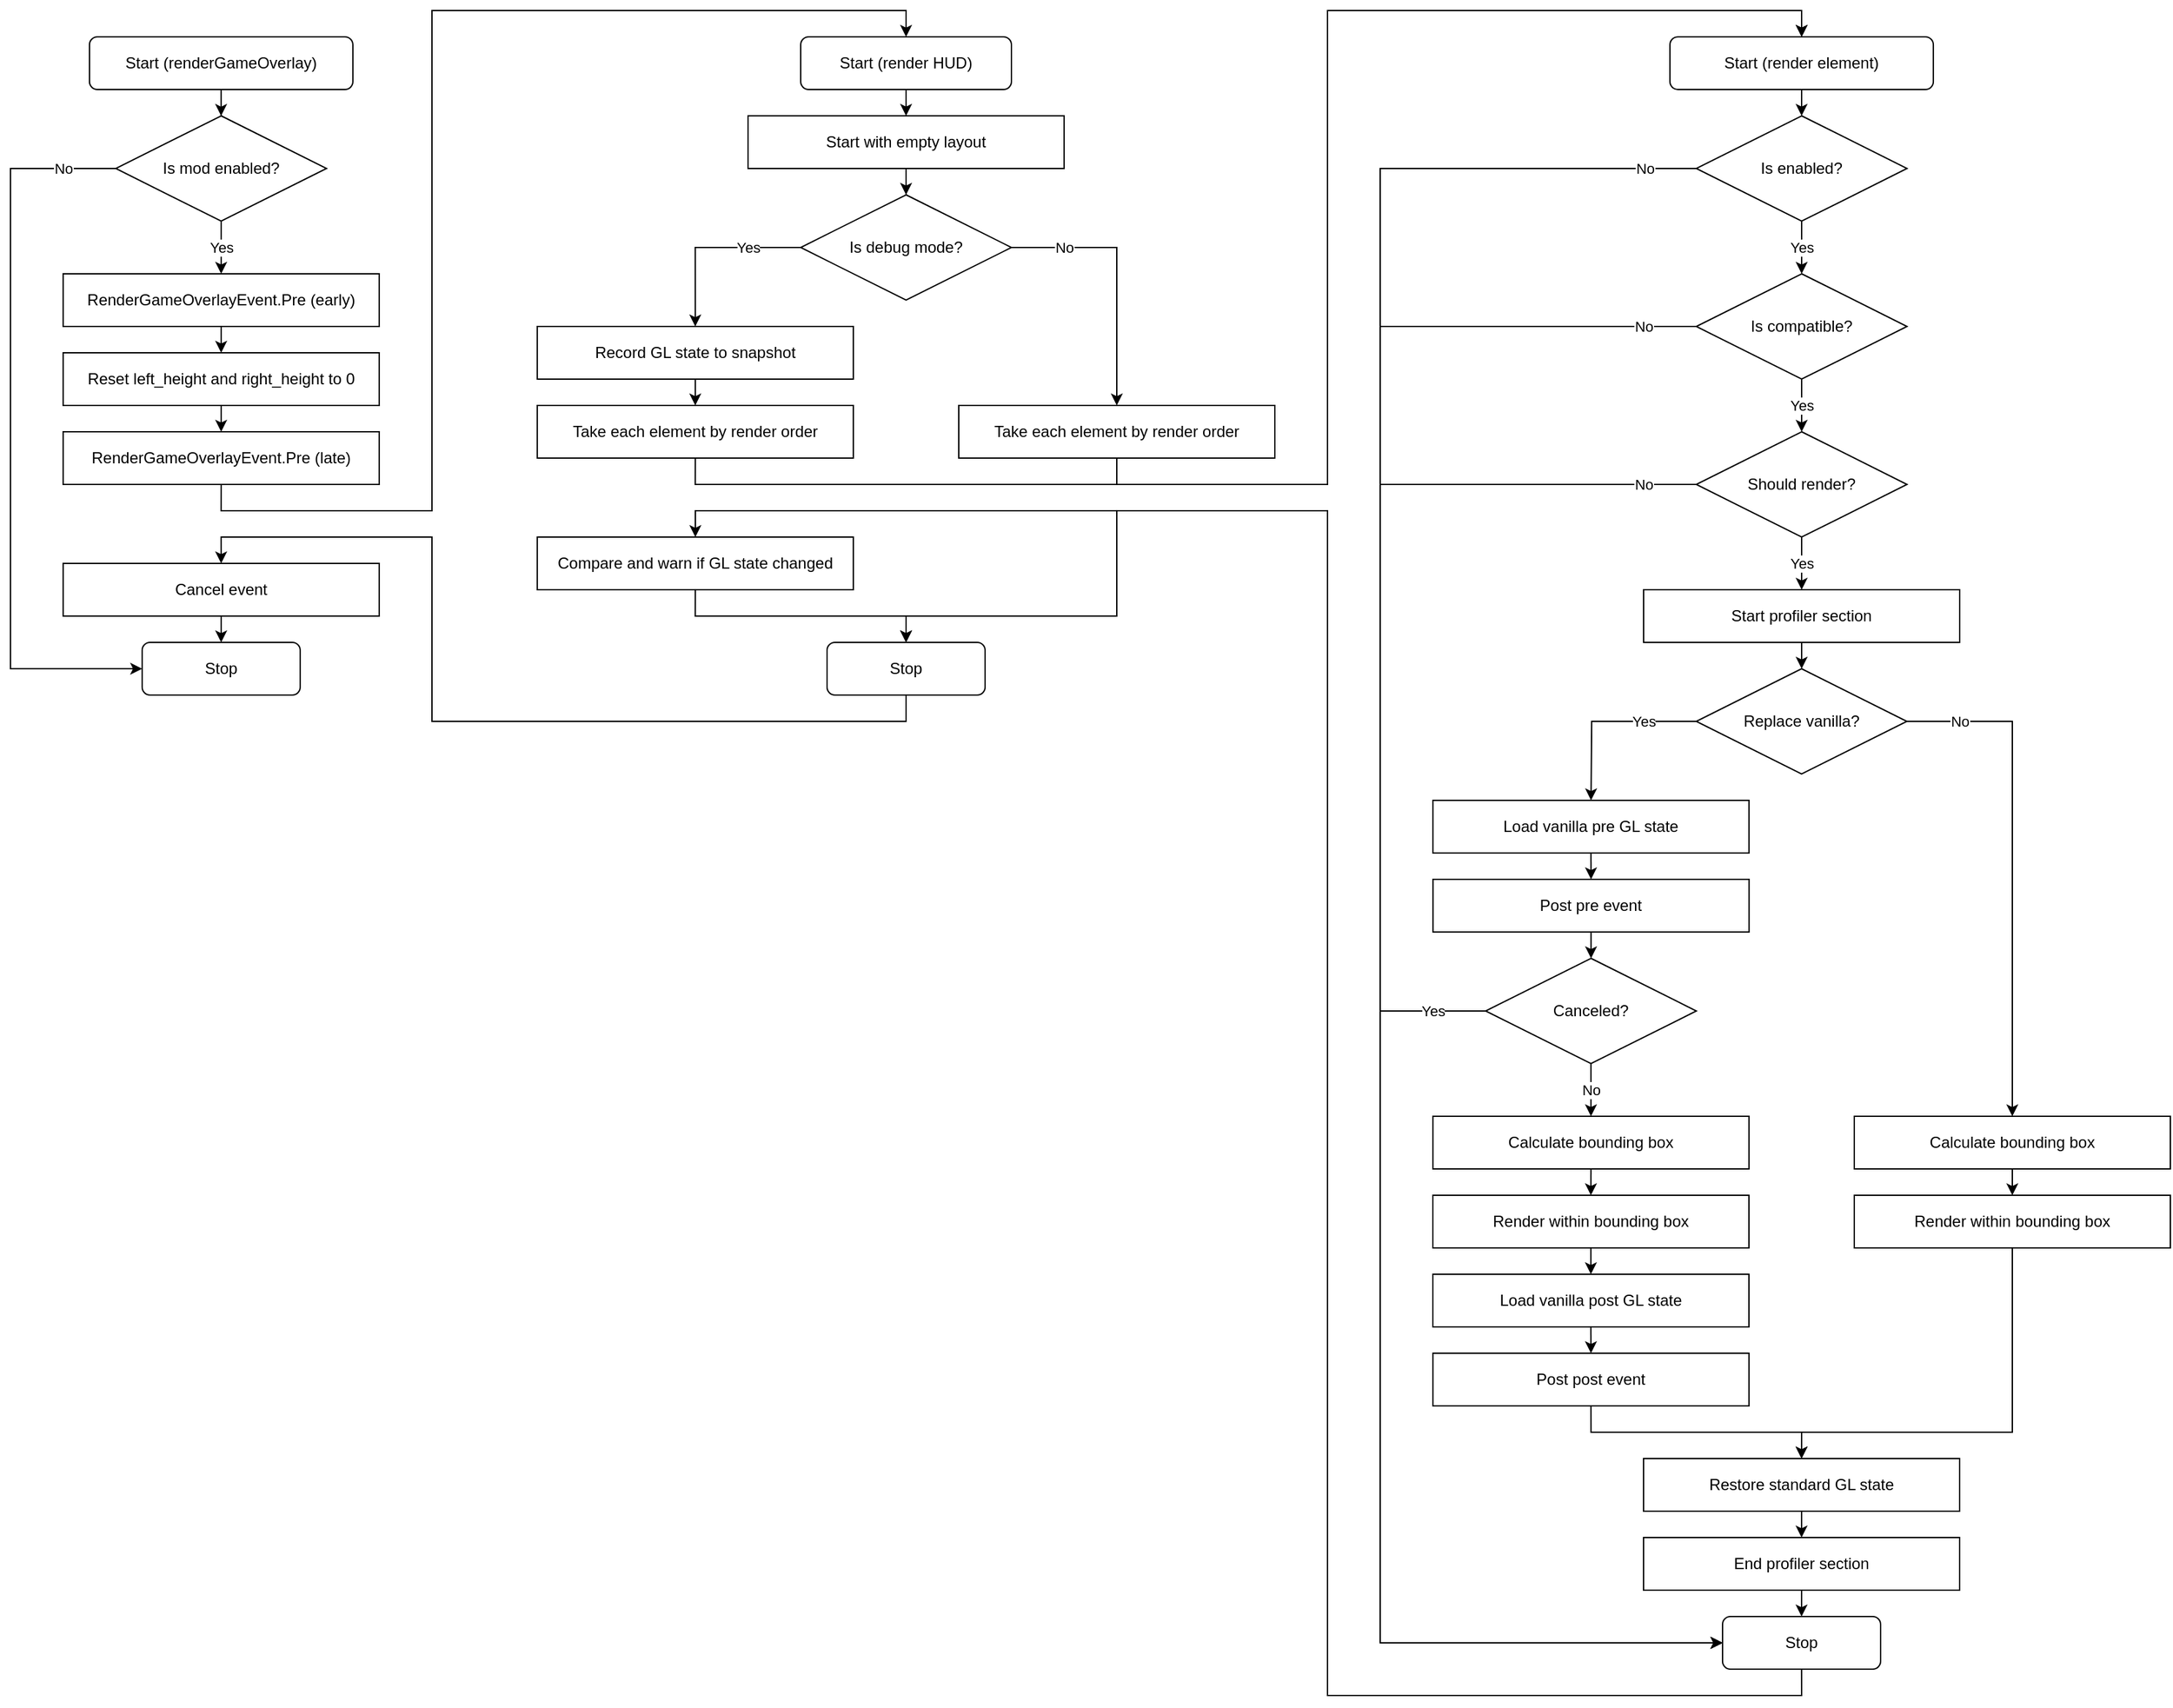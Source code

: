 <mxfile version="13.0.3" type="device"><diagram id="C5RBs43oDa-KdzZeNtuy" name="Page-1"><mxGraphModel dx="2031" dy="1174" grid="1" gridSize="10" guides="1" tooltips="1" connect="1" arrows="1" fold="1" page="1" pageScale="1" pageWidth="827" pageHeight="1169" math="0" shadow="0"><root><mxCell id="WIyWlLk6GJQsqaUBKTNV-0"/><mxCell id="WIyWlLk6GJQsqaUBKTNV-1" parent="WIyWlLk6GJQsqaUBKTNV-0"/><mxCell id="h3xZS7SSpv5sx4CQZ0RY-24" style="edgeStyle=orthogonalEdgeStyle;rounded=0;orthogonalLoop=1;jettySize=auto;html=1;exitX=0.5;exitY=1;exitDx=0;exitDy=0;entryX=0.5;entryY=0;entryDx=0;entryDy=0;" edge="1" parent="WIyWlLk6GJQsqaUBKTNV-1" source="h3xZS7SSpv5sx4CQZ0RY-1" target="h3xZS7SSpv5sx4CQZ0RY-2"><mxGeometry relative="1" as="geometry"/></mxCell><mxCell id="h3xZS7SSpv5sx4CQZ0RY-1" value="RenderGameOverlayEvent.Pre (early)" style="rounded=0;whiteSpace=wrap;html=1;" vertex="1" parent="WIyWlLk6GJQsqaUBKTNV-1"><mxGeometry x="79.94" y="240" width="240" height="40" as="geometry"/></mxCell><mxCell id="h3xZS7SSpv5sx4CQZ0RY-25" style="edgeStyle=orthogonalEdgeStyle;rounded=0;orthogonalLoop=1;jettySize=auto;html=1;exitX=0.5;exitY=1;exitDx=0;exitDy=0;entryX=0.5;entryY=0;entryDx=0;entryDy=0;" edge="1" parent="WIyWlLk6GJQsqaUBKTNV-1" source="h3xZS7SSpv5sx4CQZ0RY-2" target="h3xZS7SSpv5sx4CQZ0RY-3"><mxGeometry relative="1" as="geometry"/></mxCell><mxCell id="h3xZS7SSpv5sx4CQZ0RY-2" value="Reset left_height and right_height to 0" style="rounded=0;whiteSpace=wrap;html=1;" vertex="1" parent="WIyWlLk6GJQsqaUBKTNV-1"><mxGeometry x="79.94" y="300" width="240" height="40" as="geometry"/></mxCell><mxCell id="h3xZS7SSpv5sx4CQZ0RY-48" style="edgeStyle=orthogonalEdgeStyle;rounded=0;orthogonalLoop=1;jettySize=auto;html=1;exitX=0.5;exitY=1;exitDx=0;exitDy=0;entryX=0.5;entryY=0;entryDx=0;entryDy=0;" edge="1" parent="WIyWlLk6GJQsqaUBKTNV-1" source="h3xZS7SSpv5sx4CQZ0RY-3" target="h3xZS7SSpv5sx4CQZ0RY-45"><mxGeometry relative="1" as="geometry"><Array as="points"><mxPoint x="200" y="420"/><mxPoint x="360" y="420"/><mxPoint x="360" y="40"/><mxPoint x="720" y="40"/></Array></mxGeometry></mxCell><mxCell id="h3xZS7SSpv5sx4CQZ0RY-3" value="RenderGameOverlayEvent.Pre (late)" style="rounded=0;whiteSpace=wrap;html=1;" vertex="1" parent="WIyWlLk6GJQsqaUBKTNV-1"><mxGeometry x="79.94" y="360" width="240" height="40" as="geometry"/></mxCell><mxCell id="h3xZS7SSpv5sx4CQZ0RY-39" style="edgeStyle=orthogonalEdgeStyle;rounded=0;orthogonalLoop=1;jettySize=auto;html=1;exitX=0.5;exitY=1;exitDx=0;exitDy=0;entryX=0.5;entryY=0;entryDx=0;entryDy=0;" edge="1" parent="WIyWlLk6GJQsqaUBKTNV-1" source="h3xZS7SSpv5sx4CQZ0RY-5" target="h3xZS7SSpv5sx4CQZ0RY-7"><mxGeometry relative="1" as="geometry"/></mxCell><mxCell id="h3xZS7SSpv5sx4CQZ0RY-5" value="Cancel event" style="rounded=0;whiteSpace=wrap;html=1;" vertex="1" parent="WIyWlLk6GJQsqaUBKTNV-1"><mxGeometry x="79.94" y="460" width="240" height="40" as="geometry"/></mxCell><mxCell id="h3xZS7SSpv5sx4CQZ0RY-7" value="Stop" style="rounded=1;whiteSpace=wrap;html=1;" vertex="1" parent="WIyWlLk6GJQsqaUBKTNV-1"><mxGeometry x="139.94" y="520" width="120" height="40" as="geometry"/></mxCell><mxCell id="h3xZS7SSpv5sx4CQZ0RY-18" value="" style="edgeStyle=orthogonalEdgeStyle;rounded=0;orthogonalLoop=1;jettySize=auto;html=1;" edge="1" parent="WIyWlLk6GJQsqaUBKTNV-1" source="h3xZS7SSpv5sx4CQZ0RY-8" target="h3xZS7SSpv5sx4CQZ0RY-17"><mxGeometry relative="1" as="geometry"/></mxCell><mxCell id="h3xZS7SSpv5sx4CQZ0RY-8" value="Start (renderGameOverlay)" style="rounded=1;whiteSpace=wrap;html=1;" vertex="1" parent="WIyWlLk6GJQsqaUBKTNV-1"><mxGeometry x="99.94" y="60" width="200" height="40" as="geometry"/></mxCell><mxCell id="h3xZS7SSpv5sx4CQZ0RY-23" value="Yes" style="edgeStyle=orthogonalEdgeStyle;rounded=0;orthogonalLoop=1;jettySize=auto;html=1;exitX=0.5;exitY=1;exitDx=0;exitDy=0;entryX=0.5;entryY=0;entryDx=0;entryDy=0;" edge="1" parent="WIyWlLk6GJQsqaUBKTNV-1" source="h3xZS7SSpv5sx4CQZ0RY-17" target="h3xZS7SSpv5sx4CQZ0RY-1"><mxGeometry relative="1" as="geometry"/></mxCell><mxCell id="h3xZS7SSpv5sx4CQZ0RY-38" value="No" style="edgeStyle=orthogonalEdgeStyle;rounded=0;orthogonalLoop=1;jettySize=auto;html=1;exitX=0;exitY=0.5;exitDx=0;exitDy=0;entryX=0;entryY=0.5;entryDx=0;entryDy=0;" edge="1" parent="WIyWlLk6GJQsqaUBKTNV-1" source="h3xZS7SSpv5sx4CQZ0RY-17" target="h3xZS7SSpv5sx4CQZ0RY-7"><mxGeometry x="-0.857" relative="1" as="geometry"><Array as="points"><mxPoint x="39.94" y="160"/><mxPoint x="39.94" y="540"/></Array><mxPoint as="offset"/></mxGeometry></mxCell><mxCell id="h3xZS7SSpv5sx4CQZ0RY-17" value="Is mod enabled?" style="rhombus;whiteSpace=wrap;html=1;" vertex="1" parent="WIyWlLk6GJQsqaUBKTNV-1"><mxGeometry x="119.94" y="120" width="160" height="80" as="geometry"/></mxCell><mxCell id="h3xZS7SSpv5sx4CQZ0RY-65" style="edgeStyle=orthogonalEdgeStyle;rounded=0;orthogonalLoop=1;jettySize=auto;html=1;exitX=0.5;exitY=1;exitDx=0;exitDy=0;" edge="1" parent="WIyWlLk6GJQsqaUBKTNV-1" source="h3xZS7SSpv5sx4CQZ0RY-45" target="h3xZS7SSpv5sx4CQZ0RY-51"><mxGeometry relative="1" as="geometry"/></mxCell><mxCell id="h3xZS7SSpv5sx4CQZ0RY-45" value="Start (render HUD)" style="rounded=1;whiteSpace=wrap;html=1;" vertex="1" parent="WIyWlLk6GJQsqaUBKTNV-1"><mxGeometry x="640" y="60" width="160" height="40" as="geometry"/></mxCell><mxCell id="h3xZS7SSpv5sx4CQZ0RY-63" value="" style="edgeStyle=orthogonalEdgeStyle;rounded=0;orthogonalLoop=1;jettySize=auto;html=1;" edge="1" parent="WIyWlLk6GJQsqaUBKTNV-1" source="h3xZS7SSpv5sx4CQZ0RY-51" target="h3xZS7SSpv5sx4CQZ0RY-53"><mxGeometry relative="1" as="geometry"/></mxCell><mxCell id="h3xZS7SSpv5sx4CQZ0RY-51" value="Start with empty layout" style="rounded=0;whiteSpace=wrap;html=1;" vertex="1" parent="WIyWlLk6GJQsqaUBKTNV-1"><mxGeometry x="600" y="120" width="240" height="40" as="geometry"/></mxCell><mxCell id="h3xZS7SSpv5sx4CQZ0RY-57" value="Yes" style="edgeStyle=orthogonalEdgeStyle;rounded=0;orthogonalLoop=1;jettySize=auto;html=1;exitX=0;exitY=0.5;exitDx=0;exitDy=0;entryX=0.5;entryY=0;entryDx=0;entryDy=0;" edge="1" parent="WIyWlLk6GJQsqaUBKTNV-1" source="h3xZS7SSpv5sx4CQZ0RY-53" target="h3xZS7SSpv5sx4CQZ0RY-56"><mxGeometry x="-0.429" relative="1" as="geometry"><mxPoint as="offset"/></mxGeometry></mxCell><mxCell id="h3xZS7SSpv5sx4CQZ0RY-172" value="No" style="edgeStyle=orthogonalEdgeStyle;rounded=0;orthogonalLoop=1;jettySize=auto;html=1;exitX=1;exitY=0.5;exitDx=0;exitDy=0;" edge="1" parent="WIyWlLk6GJQsqaUBKTNV-1" source="h3xZS7SSpv5sx4CQZ0RY-53" target="h3xZS7SSpv5sx4CQZ0RY-163"><mxGeometry x="-0.6" relative="1" as="geometry"><mxPoint as="offset"/></mxGeometry></mxCell><mxCell id="h3xZS7SSpv5sx4CQZ0RY-53" value="Is debug mode?" style="rhombus;whiteSpace=wrap;html=1;" vertex="1" parent="WIyWlLk6GJQsqaUBKTNV-1"><mxGeometry x="640" y="180" width="160" height="80" as="geometry"/></mxCell><mxCell id="h3xZS7SSpv5sx4CQZ0RY-62" style="edgeStyle=orthogonalEdgeStyle;rounded=0;orthogonalLoop=1;jettySize=auto;html=1;exitX=0.5;exitY=1;exitDx=0;exitDy=0;entryX=0.5;entryY=0;entryDx=0;entryDy=0;" edge="1" parent="WIyWlLk6GJQsqaUBKTNV-1" source="h3xZS7SSpv5sx4CQZ0RY-56" target="h3xZS7SSpv5sx4CQZ0RY-59"><mxGeometry relative="1" as="geometry"/></mxCell><mxCell id="h3xZS7SSpv5sx4CQZ0RY-56" value="Record GL state to snapshot" style="rounded=0;whiteSpace=wrap;html=1;" vertex="1" parent="WIyWlLk6GJQsqaUBKTNV-1"><mxGeometry x="439.94" y="280" width="240" height="40" as="geometry"/></mxCell><mxCell id="h3xZS7SSpv5sx4CQZ0RY-91" style="edgeStyle=orthogonalEdgeStyle;rounded=0;orthogonalLoop=1;jettySize=auto;html=1;exitX=0.5;exitY=1;exitDx=0;exitDy=0;entryX=0.5;entryY=0;entryDx=0;entryDy=0;" edge="1" parent="WIyWlLk6GJQsqaUBKTNV-1" source="h3xZS7SSpv5sx4CQZ0RY-59" target="h3xZS7SSpv5sx4CQZ0RY-85"><mxGeometry relative="1" as="geometry"><Array as="points"><mxPoint x="560" y="400"/><mxPoint x="1040" y="400"/><mxPoint x="1040" y="40"/><mxPoint x="1400" y="40"/></Array></mxGeometry></mxCell><mxCell id="h3xZS7SSpv5sx4CQZ0RY-59" value="Take each element by render order" style="rounded=0;whiteSpace=wrap;html=1;" vertex="1" parent="WIyWlLk6GJQsqaUBKTNV-1"><mxGeometry x="439.94" y="340" width="240" height="40" as="geometry"/></mxCell><mxCell id="h3xZS7SSpv5sx4CQZ0RY-81" style="edgeStyle=orthogonalEdgeStyle;rounded=0;orthogonalLoop=1;jettySize=auto;html=1;exitX=0.5;exitY=1;exitDx=0;exitDy=0;entryX=0.5;entryY=0;entryDx=0;entryDy=0;" edge="1" parent="WIyWlLk6GJQsqaUBKTNV-1" source="h3xZS7SSpv5sx4CQZ0RY-77" target="h3xZS7SSpv5sx4CQZ0RY-78"><mxGeometry relative="1" as="geometry"><Array as="points"><mxPoint x="560" y="500"/><mxPoint x="720" y="500"/></Array></mxGeometry></mxCell><mxCell id="h3xZS7SSpv5sx4CQZ0RY-77" value="Compare and warn if GL state changed" style="rounded=0;whiteSpace=wrap;html=1;" vertex="1" parent="WIyWlLk6GJQsqaUBKTNV-1"><mxGeometry x="439.94" y="440" width="240" height="40" as="geometry"/></mxCell><mxCell id="h3xZS7SSpv5sx4CQZ0RY-83" style="edgeStyle=orthogonalEdgeStyle;rounded=0;orthogonalLoop=1;jettySize=auto;html=1;exitX=0.5;exitY=1;exitDx=0;exitDy=0;entryX=0.5;entryY=0;entryDx=0;entryDy=0;" edge="1" parent="WIyWlLk6GJQsqaUBKTNV-1" source="h3xZS7SSpv5sx4CQZ0RY-78" target="h3xZS7SSpv5sx4CQZ0RY-5"><mxGeometry relative="1" as="geometry"><Array as="points"><mxPoint x="720" y="580"/><mxPoint x="360" y="580"/><mxPoint x="360" y="440"/><mxPoint x="200" y="440"/></Array></mxGeometry></mxCell><mxCell id="h3xZS7SSpv5sx4CQZ0RY-78" value="Stop" style="rounded=1;whiteSpace=wrap;html=1;" vertex="1" parent="WIyWlLk6GJQsqaUBKTNV-1"><mxGeometry x="660" y="520" width="120" height="40" as="geometry"/></mxCell><mxCell id="h3xZS7SSpv5sx4CQZ0RY-89" value="" style="edgeStyle=orthogonalEdgeStyle;rounded=0;orthogonalLoop=1;jettySize=auto;html=1;" edge="1" parent="WIyWlLk6GJQsqaUBKTNV-1" source="h3xZS7SSpv5sx4CQZ0RY-85"><mxGeometry relative="1" as="geometry"><mxPoint x="1399.971" y="120" as="targetPoint"/></mxGeometry></mxCell><mxCell id="h3xZS7SSpv5sx4CQZ0RY-85" value="Start (render element)" style="rounded=1;whiteSpace=wrap;html=1;" vertex="1" parent="WIyWlLk6GJQsqaUBKTNV-1"><mxGeometry x="1300.03" y="60" width="200" height="40" as="geometry"/></mxCell><mxCell id="h3xZS7SSpv5sx4CQZ0RY-94" value="Yes" style="edgeStyle=orthogonalEdgeStyle;rounded=0;orthogonalLoop=1;jettySize=auto;html=1;exitX=0.5;exitY=1;exitDx=0;exitDy=0;entryX=0.5;entryY=0;entryDx=0;entryDy=0;" edge="1" parent="WIyWlLk6GJQsqaUBKTNV-1" source="h3xZS7SSpv5sx4CQZ0RY-92" target="h3xZS7SSpv5sx4CQZ0RY-93"><mxGeometry relative="1" as="geometry"/></mxCell><mxCell id="h3xZS7SSpv5sx4CQZ0RY-97" value="No" style="edgeStyle=orthogonalEdgeStyle;rounded=0;orthogonalLoop=1;jettySize=auto;html=1;exitX=0;exitY=0.5;exitDx=0;exitDy=0;entryX=0;entryY=0.5;entryDx=0;entryDy=0;" edge="1" parent="WIyWlLk6GJQsqaUBKTNV-1" source="h3xZS7SSpv5sx4CQZ0RY-92" target="h3xZS7SSpv5sx4CQZ0RY-95"><mxGeometry x="-0.951" relative="1" as="geometry"><Array as="points"><mxPoint x="1080" y="160"/><mxPoint x="1080" y="1280"/></Array><mxPoint as="offset"/></mxGeometry></mxCell><mxCell id="h3xZS7SSpv5sx4CQZ0RY-92" value="Is enabled?" style="rhombus;whiteSpace=wrap;html=1;" vertex="1" parent="WIyWlLk6GJQsqaUBKTNV-1"><mxGeometry x="1320.03" y="120" width="160" height="80" as="geometry"/></mxCell><mxCell id="h3xZS7SSpv5sx4CQZ0RY-98" value="No" style="edgeStyle=orthogonalEdgeStyle;rounded=0;orthogonalLoop=1;jettySize=auto;html=1;exitX=0;exitY=0.5;exitDx=0;exitDy=0;entryX=0;entryY=0.5;entryDx=0;entryDy=0;" edge="1" parent="WIyWlLk6GJQsqaUBKTNV-1" source="h3xZS7SSpv5sx4CQZ0RY-93" target="h3xZS7SSpv5sx4CQZ0RY-95"><mxGeometry x="-0.947" relative="1" as="geometry"><Array as="points"><mxPoint x="1080" y="280"/><mxPoint x="1080" y="1280"/></Array><mxPoint as="offset"/></mxGeometry></mxCell><mxCell id="h3xZS7SSpv5sx4CQZ0RY-101" value="Yes" style="edgeStyle=orthogonalEdgeStyle;rounded=0;orthogonalLoop=1;jettySize=auto;html=1;exitX=0.5;exitY=1;exitDx=0;exitDy=0;" edge="1" parent="WIyWlLk6GJQsqaUBKTNV-1" source="h3xZS7SSpv5sx4CQZ0RY-93" target="h3xZS7SSpv5sx4CQZ0RY-99"><mxGeometry relative="1" as="geometry"/></mxCell><mxCell id="h3xZS7SSpv5sx4CQZ0RY-93" value="Is compatible?" style="rhombus;whiteSpace=wrap;html=1;" vertex="1" parent="WIyWlLk6GJQsqaUBKTNV-1"><mxGeometry x="1320.03" y="240" width="160" height="80" as="geometry"/></mxCell><mxCell id="h3xZS7SSpv5sx4CQZ0RY-115" style="edgeStyle=orthogonalEdgeStyle;rounded=0;orthogonalLoop=1;jettySize=auto;html=1;exitX=0.5;exitY=1;exitDx=0;exitDy=0;entryX=0.5;entryY=0;entryDx=0;entryDy=0;" edge="1" parent="WIyWlLk6GJQsqaUBKTNV-1" source="h3xZS7SSpv5sx4CQZ0RY-95"><mxGeometry relative="1" as="geometry"><mxPoint x="560" y="440.0" as="targetPoint"/><Array as="points"><mxPoint x="1400" y="1320"/><mxPoint x="1040" y="1320"/><mxPoint x="1040" y="420"/><mxPoint x="560" y="420"/></Array></mxGeometry></mxCell><mxCell id="h3xZS7SSpv5sx4CQZ0RY-165" style="edgeStyle=orthogonalEdgeStyle;rounded=0;orthogonalLoop=1;jettySize=auto;html=1;exitX=0.5;exitY=1;exitDx=0;exitDy=0;entryX=0.5;entryY=0;entryDx=0;entryDy=0;" edge="1" parent="WIyWlLk6GJQsqaUBKTNV-1" source="h3xZS7SSpv5sx4CQZ0RY-95" target="h3xZS7SSpv5sx4CQZ0RY-78"><mxGeometry relative="1" as="geometry"><mxPoint x="880" y="440.0" as="targetPoint"/><Array as="points"><mxPoint x="1400" y="1320"/><mxPoint x="1040" y="1320"/><mxPoint x="1040" y="420"/><mxPoint x="880" y="420"/><mxPoint x="880" y="500"/><mxPoint x="720" y="500"/></Array></mxGeometry></mxCell><mxCell id="h3xZS7SSpv5sx4CQZ0RY-95" value="Stop" style="rounded=1;whiteSpace=wrap;html=1;" vertex="1" parent="WIyWlLk6GJQsqaUBKTNV-1"><mxGeometry x="1339.97" y="1260" width="120" height="40" as="geometry"/></mxCell><mxCell id="h3xZS7SSpv5sx4CQZ0RY-102" value="No" style="edgeStyle=orthogonalEdgeStyle;rounded=0;orthogonalLoop=1;jettySize=auto;html=1;exitX=0;exitY=0.5;exitDx=0;exitDy=0;entryX=0;entryY=0.5;entryDx=0;entryDy=0;" edge="1" parent="WIyWlLk6GJQsqaUBKTNV-1" source="h3xZS7SSpv5sx4CQZ0RY-99" target="h3xZS7SSpv5sx4CQZ0RY-95"><mxGeometry x="-0.942" relative="1" as="geometry"><Array as="points"><mxPoint x="1080" y="400"/><mxPoint x="1080" y="1280"/></Array><mxPoint as="offset"/></mxGeometry></mxCell><mxCell id="h3xZS7SSpv5sx4CQZ0RY-110" value="Yes" style="edgeStyle=orthogonalEdgeStyle;rounded=0;orthogonalLoop=1;jettySize=auto;html=1;exitX=0.5;exitY=1;exitDx=0;exitDy=0;" edge="1" parent="WIyWlLk6GJQsqaUBKTNV-1" source="h3xZS7SSpv5sx4CQZ0RY-99" target="h3xZS7SSpv5sx4CQZ0RY-108"><mxGeometry relative="1" as="geometry"/></mxCell><mxCell id="h3xZS7SSpv5sx4CQZ0RY-99" value="Should render?" style="rhombus;whiteSpace=wrap;html=1;" vertex="1" parent="WIyWlLk6GJQsqaUBKTNV-1"><mxGeometry x="1320.03" y="360" width="160" height="80" as="geometry"/></mxCell><mxCell id="h3xZS7SSpv5sx4CQZ0RY-125" style="edgeStyle=orthogonalEdgeStyle;rounded=0;orthogonalLoop=1;jettySize=auto;html=1;exitX=0.5;exitY=1;exitDx=0;exitDy=0;entryX=0.5;entryY=0;entryDx=0;entryDy=0;" edge="1" parent="WIyWlLk6GJQsqaUBKTNV-1" source="h3xZS7SSpv5sx4CQZ0RY-108"><mxGeometry relative="1" as="geometry"><mxPoint x="1400.03" y="540" as="targetPoint"/></mxGeometry></mxCell><mxCell id="h3xZS7SSpv5sx4CQZ0RY-108" value="Start profiler section" style="rounded=0;whiteSpace=wrap;html=1;" vertex="1" parent="WIyWlLk6GJQsqaUBKTNV-1"><mxGeometry x="1280.03" y="480" width="240" height="40" as="geometry"/></mxCell><mxCell id="h3xZS7SSpv5sx4CQZ0RY-111" style="edgeStyle=orthogonalEdgeStyle;rounded=0;orthogonalLoop=1;jettySize=auto;html=1;exitX=0.5;exitY=1;exitDx=0;exitDy=0;entryX=0.5;entryY=0;entryDx=0;entryDy=0;" edge="1" parent="WIyWlLk6GJQsqaUBKTNV-1" source="h3xZS7SSpv5sx4CQZ0RY-109" target="h3xZS7SSpv5sx4CQZ0RY-95"><mxGeometry relative="1" as="geometry"/></mxCell><mxCell id="h3xZS7SSpv5sx4CQZ0RY-109" value="End profiler section" style="rounded=0;whiteSpace=wrap;html=1;" vertex="1" parent="WIyWlLk6GJQsqaUBKTNV-1"><mxGeometry x="1279.97" y="1200" width="240" height="40" as="geometry"/></mxCell><mxCell id="h3xZS7SSpv5sx4CQZ0RY-130" value="Yes" style="edgeStyle=orthogonalEdgeStyle;rounded=0;orthogonalLoop=1;jettySize=auto;html=1;exitX=0;exitY=0.5;exitDx=0;exitDy=0;" edge="1" parent="WIyWlLk6GJQsqaUBKTNV-1" source="h3xZS7SSpv5sx4CQZ0RY-126"><mxGeometry x="-0.428" relative="1" as="geometry"><mxPoint x="1240.1" y="640" as="targetPoint"/><mxPoint as="offset"/></mxGeometry></mxCell><mxCell id="h3xZS7SSpv5sx4CQZ0RY-154" value="No" style="edgeStyle=orthogonalEdgeStyle;rounded=0;orthogonalLoop=1;jettySize=auto;html=1;exitX=1;exitY=0.5;exitDx=0;exitDy=0;entryX=0.5;entryY=0;entryDx=0;entryDy=0;" edge="1" parent="WIyWlLk6GJQsqaUBKTNV-1" source="h3xZS7SSpv5sx4CQZ0RY-126" target="h3xZS7SSpv5sx4CQZ0RY-152"><mxGeometry x="-0.789" relative="1" as="geometry"><mxPoint as="offset"/></mxGeometry></mxCell><mxCell id="h3xZS7SSpv5sx4CQZ0RY-126" value="Replace vanilla?" style="rhombus;whiteSpace=wrap;html=1;" vertex="1" parent="WIyWlLk6GJQsqaUBKTNV-1"><mxGeometry x="1320" y="540" width="159.94" height="80" as="geometry"/></mxCell><mxCell id="h3xZS7SSpv5sx4CQZ0RY-134" style="edgeStyle=orthogonalEdgeStyle;rounded=0;orthogonalLoop=1;jettySize=auto;html=1;exitX=0.5;exitY=1;exitDx=0;exitDy=0;entryX=0.5;entryY=0;entryDx=0;entryDy=0;" edge="1" parent="WIyWlLk6GJQsqaUBKTNV-1" source="h3xZS7SSpv5sx4CQZ0RY-129" target="h3xZS7SSpv5sx4CQZ0RY-133"><mxGeometry relative="1" as="geometry"/></mxCell><mxCell id="h3xZS7SSpv5sx4CQZ0RY-129" value="Load vanilla pre GL state" style="rounded=0;whiteSpace=wrap;html=1;" vertex="1" parent="WIyWlLk6GJQsqaUBKTNV-1"><mxGeometry x="1120.06" y="640" width="240" height="40" as="geometry"/></mxCell><mxCell id="h3xZS7SSpv5sx4CQZ0RY-136" style="edgeStyle=orthogonalEdgeStyle;rounded=0;orthogonalLoop=1;jettySize=auto;html=1;exitX=0.5;exitY=1;exitDx=0;exitDy=0;entryX=0.5;entryY=0;entryDx=0;entryDy=0;" edge="1" parent="WIyWlLk6GJQsqaUBKTNV-1" source="h3xZS7SSpv5sx4CQZ0RY-133"><mxGeometry relative="1" as="geometry"><mxPoint x="1240.12" y="760" as="targetPoint"/></mxGeometry></mxCell><mxCell id="h3xZS7SSpv5sx4CQZ0RY-133" value="Post pre event" style="rounded=0;whiteSpace=wrap;html=1;" vertex="1" parent="WIyWlLk6GJQsqaUBKTNV-1"><mxGeometry x="1120.12" y="700" width="240" height="40" as="geometry"/></mxCell><mxCell id="h3xZS7SSpv5sx4CQZ0RY-138" value="Yes" style="edgeStyle=orthogonalEdgeStyle;rounded=0;orthogonalLoop=1;jettySize=auto;html=1;exitX=0;exitY=0.5;exitDx=0;exitDy=0;entryX=0;entryY=0.5;entryDx=0;entryDy=0;" edge="1" parent="WIyWlLk6GJQsqaUBKTNV-1" source="h3xZS7SSpv5sx4CQZ0RY-137" target="h3xZS7SSpv5sx4CQZ0RY-95"><mxGeometry x="-0.902" relative="1" as="geometry"><Array as="points"><mxPoint x="1080" y="800"/><mxPoint x="1080" y="1280"/></Array><mxPoint as="offset"/></mxGeometry></mxCell><mxCell id="h3xZS7SSpv5sx4CQZ0RY-140" value="No" style="edgeStyle=orthogonalEdgeStyle;rounded=0;orthogonalLoop=1;jettySize=auto;html=1;exitX=0.5;exitY=1;exitDx=0;exitDy=0;entryX=0.5;entryY=0;entryDx=0;entryDy=0;" edge="1" parent="WIyWlLk6GJQsqaUBKTNV-1" source="h3xZS7SSpv5sx4CQZ0RY-137" target="h3xZS7SSpv5sx4CQZ0RY-157"><mxGeometry relative="1" as="geometry"><mxPoint x="1240" y="860" as="targetPoint"/></mxGeometry></mxCell><mxCell id="h3xZS7SSpv5sx4CQZ0RY-137" value="Canceled?" style="rhombus;whiteSpace=wrap;html=1;" vertex="1" parent="WIyWlLk6GJQsqaUBKTNV-1"><mxGeometry x="1160.06" y="760" width="160" height="80" as="geometry"/></mxCell><mxCell id="h3xZS7SSpv5sx4CQZ0RY-142" style="edgeStyle=orthogonalEdgeStyle;rounded=0;orthogonalLoop=1;jettySize=auto;html=1;exitX=0.5;exitY=1;exitDx=0;exitDy=0;entryX=0.5;entryY=0;entryDx=0;entryDy=0;" edge="1" parent="WIyWlLk6GJQsqaUBKTNV-1" source="h3xZS7SSpv5sx4CQZ0RY-139" target="h3xZS7SSpv5sx4CQZ0RY-141"><mxGeometry relative="1" as="geometry"/></mxCell><mxCell id="h3xZS7SSpv5sx4CQZ0RY-139" value="Render within bounding box" style="rounded=0;whiteSpace=wrap;html=1;" vertex="1" parent="WIyWlLk6GJQsqaUBKTNV-1"><mxGeometry x="1120" y="940" width="240" height="40" as="geometry"/></mxCell><mxCell id="h3xZS7SSpv5sx4CQZ0RY-144" style="edgeStyle=orthogonalEdgeStyle;rounded=0;orthogonalLoop=1;jettySize=auto;html=1;exitX=0.5;exitY=1;exitDx=0;exitDy=0;entryX=0.5;entryY=0;entryDx=0;entryDy=0;" edge="1" parent="WIyWlLk6GJQsqaUBKTNV-1" source="h3xZS7SSpv5sx4CQZ0RY-141" target="h3xZS7SSpv5sx4CQZ0RY-143"><mxGeometry relative="1" as="geometry"/></mxCell><mxCell id="h3xZS7SSpv5sx4CQZ0RY-141" value="Load vanilla post GL state" style="rounded=0;whiteSpace=wrap;html=1;" vertex="1" parent="WIyWlLk6GJQsqaUBKTNV-1"><mxGeometry x="1120" y="1000" width="240" height="40" as="geometry"/></mxCell><mxCell id="h3xZS7SSpv5sx4CQZ0RY-161" style="edgeStyle=orthogonalEdgeStyle;rounded=0;orthogonalLoop=1;jettySize=auto;html=1;exitX=0.5;exitY=1;exitDx=0;exitDy=0;entryX=0.5;entryY=0;entryDx=0;entryDy=0;" edge="1" parent="WIyWlLk6GJQsqaUBKTNV-1" source="h3xZS7SSpv5sx4CQZ0RY-143" target="h3xZS7SSpv5sx4CQZ0RY-159"><mxGeometry relative="1" as="geometry"/></mxCell><mxCell id="h3xZS7SSpv5sx4CQZ0RY-143" value="Post post event" style="rounded=0;whiteSpace=wrap;html=1;" vertex="1" parent="WIyWlLk6GJQsqaUBKTNV-1"><mxGeometry x="1120.06" y="1060" width="240" height="40" as="geometry"/></mxCell><mxCell id="h3xZS7SSpv5sx4CQZ0RY-162" style="edgeStyle=orthogonalEdgeStyle;rounded=0;orthogonalLoop=1;jettySize=auto;html=1;exitX=0.5;exitY=1;exitDx=0;exitDy=0;entryX=0.5;entryY=0;entryDx=0;entryDy=0;" edge="1" parent="WIyWlLk6GJQsqaUBKTNV-1" source="h3xZS7SSpv5sx4CQZ0RY-147" target="h3xZS7SSpv5sx4CQZ0RY-159"><mxGeometry relative="1" as="geometry"><mxPoint x="1410" y="1120" as="targetPoint"/><Array as="points"><mxPoint x="1560" y="1120"/><mxPoint x="1400" y="1120"/></Array></mxGeometry></mxCell><mxCell id="h3xZS7SSpv5sx4CQZ0RY-147" value="Render within bounding box" style="rounded=0;whiteSpace=wrap;html=1;" vertex="1" parent="WIyWlLk6GJQsqaUBKTNV-1"><mxGeometry x="1440" y="940" width="240" height="40" as="geometry"/></mxCell><mxCell id="h3xZS7SSpv5sx4CQZ0RY-153" style="edgeStyle=orthogonalEdgeStyle;rounded=0;orthogonalLoop=1;jettySize=auto;html=1;exitX=0.5;exitY=1;exitDx=0;exitDy=0;entryX=0.5;entryY=0;entryDx=0;entryDy=0;" edge="1" parent="WIyWlLk6GJQsqaUBKTNV-1" source="h3xZS7SSpv5sx4CQZ0RY-152" target="h3xZS7SSpv5sx4CQZ0RY-147"><mxGeometry relative="1" as="geometry"/></mxCell><mxCell id="h3xZS7SSpv5sx4CQZ0RY-152" value="Calculate bounding box" style="rounded=0;whiteSpace=wrap;html=1;" vertex="1" parent="WIyWlLk6GJQsqaUBKTNV-1"><mxGeometry x="1440" y="880" width="240" height="40" as="geometry"/></mxCell><mxCell id="h3xZS7SSpv5sx4CQZ0RY-158" style="edgeStyle=orthogonalEdgeStyle;rounded=0;orthogonalLoop=1;jettySize=auto;html=1;exitX=0.5;exitY=1;exitDx=0;exitDy=0;entryX=0.5;entryY=0;entryDx=0;entryDy=0;" edge="1" parent="WIyWlLk6GJQsqaUBKTNV-1" source="h3xZS7SSpv5sx4CQZ0RY-157" target="h3xZS7SSpv5sx4CQZ0RY-139"><mxGeometry relative="1" as="geometry"/></mxCell><mxCell id="h3xZS7SSpv5sx4CQZ0RY-157" value="Calculate bounding box" style="rounded=0;whiteSpace=wrap;html=1;" vertex="1" parent="WIyWlLk6GJQsqaUBKTNV-1"><mxGeometry x="1120.06" y="880" width="240" height="40" as="geometry"/></mxCell><mxCell id="h3xZS7SSpv5sx4CQZ0RY-160" style="edgeStyle=orthogonalEdgeStyle;rounded=0;orthogonalLoop=1;jettySize=auto;html=1;exitX=0.5;exitY=1;exitDx=0;exitDy=0;entryX=0.5;entryY=0;entryDx=0;entryDy=0;" edge="1" parent="WIyWlLk6GJQsqaUBKTNV-1" source="h3xZS7SSpv5sx4CQZ0RY-159" target="h3xZS7SSpv5sx4CQZ0RY-109"><mxGeometry relative="1" as="geometry"/></mxCell><mxCell id="h3xZS7SSpv5sx4CQZ0RY-159" value="Restore standard GL state" style="rounded=0;whiteSpace=wrap;html=1;" vertex="1" parent="WIyWlLk6GJQsqaUBKTNV-1"><mxGeometry x="1279.97" y="1140" width="240" height="40" as="geometry"/></mxCell><mxCell id="h3xZS7SSpv5sx4CQZ0RY-167" style="edgeStyle=orthogonalEdgeStyle;rounded=0;orthogonalLoop=1;jettySize=auto;html=1;exitX=0.5;exitY=1;exitDx=0;exitDy=0;entryX=0.5;entryY=0;entryDx=0;entryDy=0;" edge="1" parent="WIyWlLk6GJQsqaUBKTNV-1" source="h3xZS7SSpv5sx4CQZ0RY-163" target="h3xZS7SSpv5sx4CQZ0RY-85"><mxGeometry relative="1" as="geometry"><Array as="points"><mxPoint x="880" y="400"/><mxPoint x="1040" y="400"/><mxPoint x="1040" y="40"/><mxPoint x="1400" y="40"/></Array></mxGeometry></mxCell><mxCell id="h3xZS7SSpv5sx4CQZ0RY-163" value="Take each element by render order" style="rounded=0;whiteSpace=wrap;html=1;" vertex="1" parent="WIyWlLk6GJQsqaUBKTNV-1"><mxGeometry x="760" y="340" width="240" height="40" as="geometry"/></mxCell></root></mxGraphModel></diagram></mxfile>